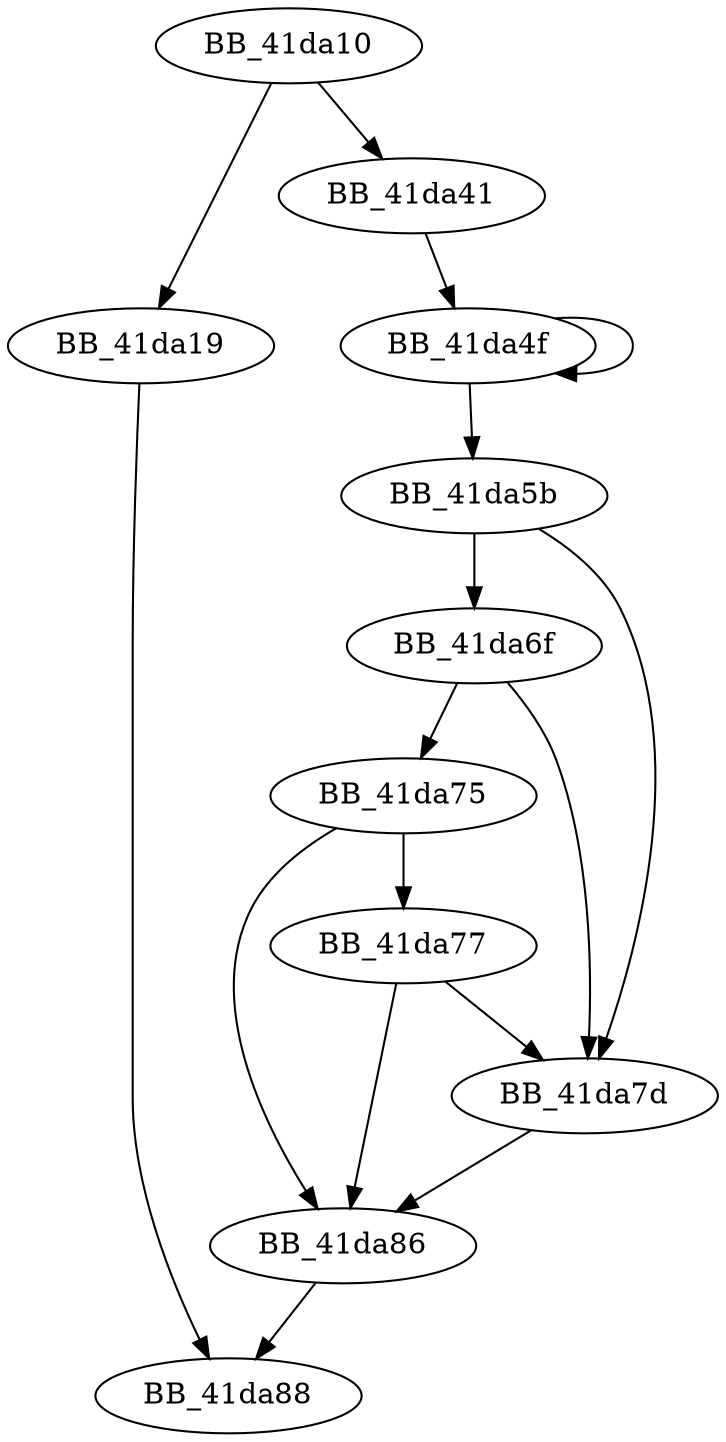 DiGraph __aulldvrm{
BB_41da10->BB_41da19
BB_41da10->BB_41da41
BB_41da19->BB_41da88
BB_41da41->BB_41da4f
BB_41da4f->BB_41da4f
BB_41da4f->BB_41da5b
BB_41da5b->BB_41da6f
BB_41da5b->BB_41da7d
BB_41da6f->BB_41da75
BB_41da6f->BB_41da7d
BB_41da75->BB_41da77
BB_41da75->BB_41da86
BB_41da77->BB_41da7d
BB_41da77->BB_41da86
BB_41da7d->BB_41da86
BB_41da86->BB_41da88
}
